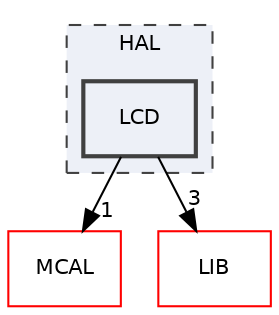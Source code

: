 digraph "HAL/LCD"
{
 // LATEX_PDF_SIZE
  edge [fontname="Helvetica",fontsize="10",labelfontname="Helvetica",labelfontsize="10"];
  node [fontname="Helvetica",fontsize="10",shape=record];
  compound=true
  subgraph clusterdir_c5b59151d6c1325e022e4ba605eb40f8 {
    graph [ bgcolor="#edf0f7", pencolor="grey25", style="filled,dashed,", label="HAL", fontname="Helvetica", fontsize="10", URL="dir_c5b59151d6c1325e022e4ba605eb40f8.html"]
  dir_4dfc2eed4b220d26203ae10ed04c1548 [shape=box, label="LCD", style="filled,bold,", fillcolor="#edf0f7", color="grey25", URL="dir_4dfc2eed4b220d26203ae10ed04c1548.html"];
  }
  dir_aeef58f5a946ad8e66cca46db86d7cf5 [shape=box, label="MCAL", style="", fillcolor="#edf0f7", color="red", URL="dir_aeef58f5a946ad8e66cca46db86d7cf5.html"];
  dir_c49787b21523dfcd643eafa322448430 [shape=box, label="LIB", style="", fillcolor="#edf0f7", color="red", URL="dir_c49787b21523dfcd643eafa322448430.html"];
  dir_4dfc2eed4b220d26203ae10ed04c1548->dir_aeef58f5a946ad8e66cca46db86d7cf5 [headlabel="1", labeldistance=1.5 headhref="dir_000006_000009.html"];
  dir_4dfc2eed4b220d26203ae10ed04c1548->dir_c49787b21523dfcd643eafa322448430 [headlabel="3", labeldistance=1.5 headhref="dir_000006_000007.html"];
}
